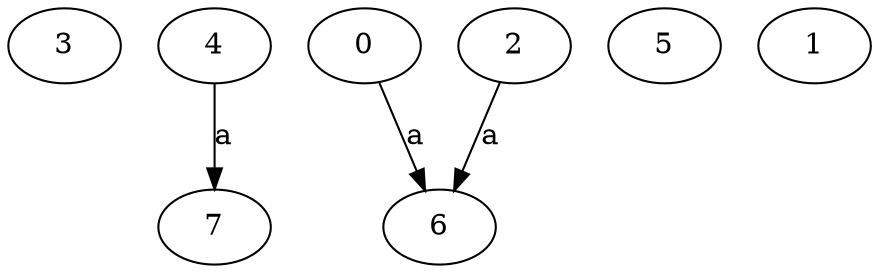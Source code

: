 strict digraph  {
3;
4;
0;
5;
1;
6;
7;
2;
4 -> 7  [label=a];
0 -> 6  [label=a];
2 -> 6  [label=a];
}
